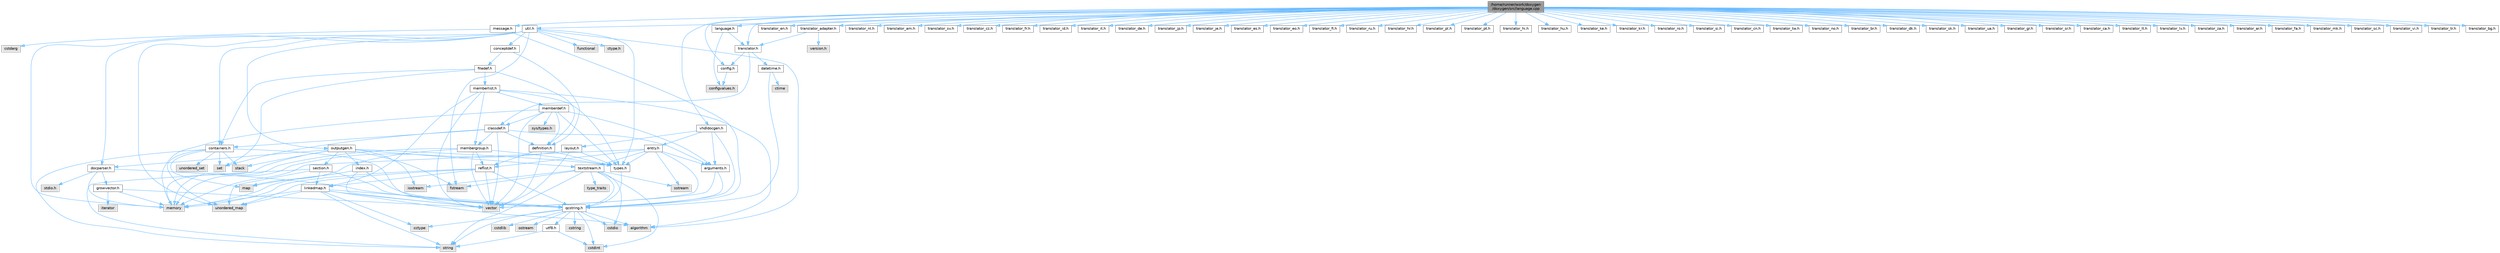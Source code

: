 digraph "/home/runner/work/doxygen/doxygen/src/language.cpp"
{
 // INTERACTIVE_SVG=YES
 // LATEX_PDF_SIZE
  bgcolor="transparent";
  edge [fontname=Helvetica,fontsize=10,labelfontname=Helvetica,labelfontsize=10];
  node [fontname=Helvetica,fontsize=10,shape=box,height=0.2,width=0.4];
  Node1 [label="/home/runner/work/doxygen\l/doxygen/src/language.cpp",height=0.2,width=0.4,color="gray40", fillcolor="grey60", style="filled", fontcolor="black",tooltip=" "];
  Node1 -> Node2 [color="steelblue1",style="solid"];
  Node2 [label="message.h",height=0.2,width=0.4,color="grey40", fillcolor="white", style="filled",URL="$d2/d0d/message_8h.html",tooltip=" "];
  Node2 -> Node3 [color="steelblue1",style="solid"];
  Node3 [label="cstdarg",height=0.2,width=0.4,color="grey60", fillcolor="#E0E0E0", style="filled",tooltip=" "];
  Node2 -> Node4 [color="steelblue1",style="solid"];
  Node4 [label="qcstring.h",height=0.2,width=0.4,color="grey40", fillcolor="white", style="filled",URL="$d7/d5c/qcstring_8h.html",tooltip=" "];
  Node4 -> Node5 [color="steelblue1",style="solid"];
  Node5 [label="string",height=0.2,width=0.4,color="grey60", fillcolor="#E0E0E0", style="filled",tooltip=" "];
  Node4 -> Node6 [color="steelblue1",style="solid"];
  Node6 [label="algorithm",height=0.2,width=0.4,color="grey60", fillcolor="#E0E0E0", style="filled",tooltip=" "];
  Node4 -> Node7 [color="steelblue1",style="solid"];
  Node7 [label="cctype",height=0.2,width=0.4,color="grey60", fillcolor="#E0E0E0", style="filled",tooltip=" "];
  Node4 -> Node8 [color="steelblue1",style="solid"];
  Node8 [label="cstring",height=0.2,width=0.4,color="grey60", fillcolor="#E0E0E0", style="filled",tooltip=" "];
  Node4 -> Node9 [color="steelblue1",style="solid"];
  Node9 [label="cstdio",height=0.2,width=0.4,color="grey60", fillcolor="#E0E0E0", style="filled",tooltip=" "];
  Node4 -> Node10 [color="steelblue1",style="solid"];
  Node10 [label="cstdlib",height=0.2,width=0.4,color="grey60", fillcolor="#E0E0E0", style="filled",tooltip=" "];
  Node4 -> Node11 [color="steelblue1",style="solid"];
  Node11 [label="cstdint",height=0.2,width=0.4,color="grey60", fillcolor="#E0E0E0", style="filled",tooltip=" "];
  Node4 -> Node12 [color="steelblue1",style="solid"];
  Node12 [label="ostream",height=0.2,width=0.4,color="grey60", fillcolor="#E0E0E0", style="filled",tooltip=" "];
  Node4 -> Node13 [color="steelblue1",style="solid"];
  Node13 [label="utf8.h",height=0.2,width=0.4,color="grey40", fillcolor="white", style="filled",URL="$db/d7c/utf8_8h.html",tooltip="Various UTF8 related helper functions."];
  Node13 -> Node11 [color="steelblue1",style="solid"];
  Node13 -> Node5 [color="steelblue1",style="solid"];
  Node1 -> Node14 [color="steelblue1",style="solid"];
  Node14 [label="config.h",height=0.2,width=0.4,color="grey40", fillcolor="white", style="filled",URL="$db/d16/config_8h.html",tooltip=" "];
  Node14 -> Node15 [color="steelblue1",style="solid"];
  Node15 [label="configvalues.h",height=0.2,width=0.4,color="grey60", fillcolor="#E0E0E0", style="filled",tooltip=" "];
  Node1 -> Node16 [color="steelblue1",style="solid"];
  Node16 [label="util.h",height=0.2,width=0.4,color="grey40", fillcolor="white", style="filled",URL="$d8/d3c/util_8h.html",tooltip="A bunch of utility functions."];
  Node16 -> Node17 [color="steelblue1",style="solid"];
  Node17 [label="memory",height=0.2,width=0.4,color="grey60", fillcolor="#E0E0E0", style="filled",tooltip=" "];
  Node16 -> Node18 [color="steelblue1",style="solid"];
  Node18 [label="unordered_map",height=0.2,width=0.4,color="grey60", fillcolor="#E0E0E0", style="filled",tooltip=" "];
  Node16 -> Node6 [color="steelblue1",style="solid"];
  Node16 -> Node19 [color="steelblue1",style="solid"];
  Node19 [label="functional",height=0.2,width=0.4,color="grey60", fillcolor="#E0E0E0", style="filled",tooltip=" "];
  Node16 -> Node20 [color="steelblue1",style="solid"];
  Node20 [label="fstream",height=0.2,width=0.4,color="grey60", fillcolor="#E0E0E0", style="filled",tooltip=" "];
  Node16 -> Node21 [color="steelblue1",style="solid"];
  Node21 [label="ctype.h",height=0.2,width=0.4,color="grey60", fillcolor="#E0E0E0", style="filled",tooltip=" "];
  Node16 -> Node22 [color="steelblue1",style="solid"];
  Node22 [label="types.h",height=0.2,width=0.4,color="grey40", fillcolor="white", style="filled",URL="$d9/d49/types_8h.html",tooltip="This file contains a number of basic enums and types."];
  Node22 -> Node4 [color="steelblue1",style="solid"];
  Node16 -> Node23 [color="steelblue1",style="solid"];
  Node23 [label="docparser.h",height=0.2,width=0.4,color="grey40", fillcolor="white", style="filled",URL="$de/d9c/docparser_8h.html",tooltip=" "];
  Node23 -> Node24 [color="steelblue1",style="solid"];
  Node24 [label="stdio.h",height=0.2,width=0.4,color="grey60", fillcolor="#E0E0E0", style="filled",tooltip=" "];
  Node23 -> Node17 [color="steelblue1",style="solid"];
  Node23 -> Node4 [color="steelblue1",style="solid"];
  Node23 -> Node25 [color="steelblue1",style="solid"];
  Node25 [label="growvector.h",height=0.2,width=0.4,color="grey40", fillcolor="white", style="filled",URL="$d7/d50/growvector_8h.html",tooltip=" "];
  Node25 -> Node26 [color="steelblue1",style="solid"];
  Node26 [label="vector",height=0.2,width=0.4,color="grey60", fillcolor="#E0E0E0", style="filled",tooltip=" "];
  Node25 -> Node17 [color="steelblue1",style="solid"];
  Node25 -> Node27 [color="steelblue1",style="solid"];
  Node27 [label="iterator",height=0.2,width=0.4,color="grey60", fillcolor="#E0E0E0", style="filled",tooltip=" "];
  Node16 -> Node28 [color="steelblue1",style="solid"];
  Node28 [label="containers.h",height=0.2,width=0.4,color="grey40", fillcolor="white", style="filled",URL="$d5/d75/containers_8h.html",tooltip=" "];
  Node28 -> Node26 [color="steelblue1",style="solid"];
  Node28 -> Node5 [color="steelblue1",style="solid"];
  Node28 -> Node29 [color="steelblue1",style="solid"];
  Node29 [label="set",height=0.2,width=0.4,color="grey60", fillcolor="#E0E0E0", style="filled",tooltip=" "];
  Node28 -> Node30 [color="steelblue1",style="solid"];
  Node30 [label="map",height=0.2,width=0.4,color="grey60", fillcolor="#E0E0E0", style="filled",tooltip=" "];
  Node28 -> Node31 [color="steelblue1",style="solid"];
  Node31 [label="unordered_set",height=0.2,width=0.4,color="grey60", fillcolor="#E0E0E0", style="filled",tooltip=" "];
  Node28 -> Node18 [color="steelblue1",style="solid"];
  Node28 -> Node32 [color="steelblue1",style="solid"];
  Node32 [label="stack",height=0.2,width=0.4,color="grey60", fillcolor="#E0E0E0", style="filled",tooltip=" "];
  Node16 -> Node33 [color="steelblue1",style="solid"];
  Node33 [label="outputgen.h",height=0.2,width=0.4,color="grey40", fillcolor="white", style="filled",URL="$df/d06/outputgen_8h.html",tooltip=" "];
  Node33 -> Node17 [color="steelblue1",style="solid"];
  Node33 -> Node32 [color="steelblue1",style="solid"];
  Node33 -> Node34 [color="steelblue1",style="solid"];
  Node34 [label="iostream",height=0.2,width=0.4,color="grey60", fillcolor="#E0E0E0", style="filled",tooltip=" "];
  Node33 -> Node20 [color="steelblue1",style="solid"];
  Node33 -> Node22 [color="steelblue1",style="solid"];
  Node33 -> Node35 [color="steelblue1",style="solid"];
  Node35 [label="index.h",height=0.2,width=0.4,color="grey40", fillcolor="white", style="filled",URL="$d1/db5/index_8h.html",tooltip=" "];
  Node35 -> Node17 [color="steelblue1",style="solid"];
  Node35 -> Node26 [color="steelblue1",style="solid"];
  Node35 -> Node30 [color="steelblue1",style="solid"];
  Node35 -> Node4 [color="steelblue1",style="solid"];
  Node33 -> Node36 [color="steelblue1",style="solid"];
  Node36 [label="section.h",height=0.2,width=0.4,color="grey40", fillcolor="white", style="filled",URL="$d1/d2a/section_8h.html",tooltip=" "];
  Node36 -> Node5 [color="steelblue1",style="solid"];
  Node36 -> Node18 [color="steelblue1",style="solid"];
  Node36 -> Node4 [color="steelblue1",style="solid"];
  Node36 -> Node37 [color="steelblue1",style="solid"];
  Node37 [label="linkedmap.h",height=0.2,width=0.4,color="grey40", fillcolor="white", style="filled",URL="$da/de1/linkedmap_8h.html",tooltip=" "];
  Node37 -> Node18 [color="steelblue1",style="solid"];
  Node37 -> Node26 [color="steelblue1",style="solid"];
  Node37 -> Node17 [color="steelblue1",style="solid"];
  Node37 -> Node5 [color="steelblue1",style="solid"];
  Node37 -> Node6 [color="steelblue1",style="solid"];
  Node37 -> Node7 [color="steelblue1",style="solid"];
  Node37 -> Node4 [color="steelblue1",style="solid"];
  Node33 -> Node38 [color="steelblue1",style="solid"];
  Node38 [label="textstream.h",height=0.2,width=0.4,color="grey40", fillcolor="white", style="filled",URL="$d4/d7d/textstream_8h.html",tooltip=" "];
  Node38 -> Node5 [color="steelblue1",style="solid"];
  Node38 -> Node34 [color="steelblue1",style="solid"];
  Node38 -> Node39 [color="steelblue1",style="solid"];
  Node39 [label="sstream",height=0.2,width=0.4,color="grey60", fillcolor="#E0E0E0", style="filled",tooltip=" "];
  Node38 -> Node11 [color="steelblue1",style="solid"];
  Node38 -> Node9 [color="steelblue1",style="solid"];
  Node38 -> Node20 [color="steelblue1",style="solid"];
  Node38 -> Node40 [color="steelblue1",style="solid"];
  Node40 [label="type_traits",height=0.2,width=0.4,color="grey60", fillcolor="#E0E0E0", style="filled",tooltip=" "];
  Node38 -> Node4 [color="steelblue1",style="solid"];
  Node33 -> Node23 [color="steelblue1",style="solid"];
  Node16 -> Node41 [color="steelblue1",style="solid"];
  Node41 [label="conceptdef.h",height=0.2,width=0.4,color="grey40", fillcolor="white", style="filled",URL="$da/df1/conceptdef_8h.html",tooltip=" "];
  Node41 -> Node42 [color="steelblue1",style="solid"];
  Node42 [label="definition.h",height=0.2,width=0.4,color="grey40", fillcolor="white", style="filled",URL="$df/da1/definition_8h.html",tooltip=" "];
  Node42 -> Node26 [color="steelblue1",style="solid"];
  Node42 -> Node22 [color="steelblue1",style="solid"];
  Node42 -> Node43 [color="steelblue1",style="solid"];
  Node43 [label="reflist.h",height=0.2,width=0.4,color="grey40", fillcolor="white", style="filled",URL="$d1/d02/reflist_8h.html",tooltip=" "];
  Node43 -> Node26 [color="steelblue1",style="solid"];
  Node43 -> Node18 [color="steelblue1",style="solid"];
  Node43 -> Node17 [color="steelblue1",style="solid"];
  Node43 -> Node4 [color="steelblue1",style="solid"];
  Node43 -> Node37 [color="steelblue1",style="solid"];
  Node41 -> Node44 [color="steelblue1",style="solid"];
  Node44 [label="filedef.h",height=0.2,width=0.4,color="grey40", fillcolor="white", style="filled",URL="$d4/d3a/filedef_8h.html",tooltip=" "];
  Node44 -> Node29 [color="steelblue1",style="solid"];
  Node44 -> Node42 [color="steelblue1",style="solid"];
  Node44 -> Node45 [color="steelblue1",style="solid"];
  Node45 [label="memberlist.h",height=0.2,width=0.4,color="grey40", fillcolor="white", style="filled",URL="$dd/d78/memberlist_8h.html",tooltip=" "];
  Node45 -> Node26 [color="steelblue1",style="solid"];
  Node45 -> Node6 [color="steelblue1",style="solid"];
  Node45 -> Node46 [color="steelblue1",style="solid"];
  Node46 [label="memberdef.h",height=0.2,width=0.4,color="grey40", fillcolor="white", style="filled",URL="$d4/d46/memberdef_8h.html",tooltip=" "];
  Node46 -> Node26 [color="steelblue1",style="solid"];
  Node46 -> Node17 [color="steelblue1",style="solid"];
  Node46 -> Node47 [color="steelblue1",style="solid"];
  Node47 [label="sys/types.h",height=0.2,width=0.4,color="grey60", fillcolor="#E0E0E0", style="filled",tooltip=" "];
  Node46 -> Node22 [color="steelblue1",style="solid"];
  Node46 -> Node42 [color="steelblue1",style="solid"];
  Node46 -> Node48 [color="steelblue1",style="solid"];
  Node48 [label="arguments.h",height=0.2,width=0.4,color="grey40", fillcolor="white", style="filled",URL="$df/d9b/arguments_8h.html",tooltip=" "];
  Node48 -> Node26 [color="steelblue1",style="solid"];
  Node48 -> Node4 [color="steelblue1",style="solid"];
  Node46 -> Node49 [color="steelblue1",style="solid"];
  Node49 [label="classdef.h",height=0.2,width=0.4,color="grey40", fillcolor="white", style="filled",URL="$d1/da6/classdef_8h.html",tooltip=" "];
  Node49 -> Node26 [color="steelblue1",style="solid"];
  Node49 -> Node29 [color="steelblue1",style="solid"];
  Node49 -> Node28 [color="steelblue1",style="solid"];
  Node49 -> Node42 [color="steelblue1",style="solid"];
  Node49 -> Node48 [color="steelblue1",style="solid"];
  Node49 -> Node50 [color="steelblue1",style="solid"];
  Node50 [label="membergroup.h",height=0.2,width=0.4,color="grey40", fillcolor="white", style="filled",URL="$d9/d11/membergroup_8h.html",tooltip=" "];
  Node50 -> Node26 [color="steelblue1",style="solid"];
  Node50 -> Node30 [color="steelblue1",style="solid"];
  Node50 -> Node17 [color="steelblue1",style="solid"];
  Node50 -> Node22 [color="steelblue1",style="solid"];
  Node50 -> Node43 [color="steelblue1",style="solid"];
  Node45 -> Node37 [color="steelblue1",style="solid"];
  Node45 -> Node22 [color="steelblue1",style="solid"];
  Node45 -> Node50 [color="steelblue1",style="solid"];
  Node44 -> Node28 [color="steelblue1",style="solid"];
  Node1 -> Node51 [color="steelblue1",style="solid"];
  Node51 [label="language.h",height=0.2,width=0.4,color="grey40", fillcolor="white", style="filled",URL="$d8/dce/language_8h.html",tooltip=" "];
  Node51 -> Node52 [color="steelblue1",style="solid"];
  Node52 [label="translator.h",height=0.2,width=0.4,color="grey40", fillcolor="white", style="filled",URL="$d9/df1/translator_8h.html",tooltip=" "];
  Node52 -> Node49 [color="steelblue1",style="solid"];
  Node52 -> Node14 [color="steelblue1",style="solid"];
  Node52 -> Node53 [color="steelblue1",style="solid"];
  Node53 [label="datetime.h",height=0.2,width=0.4,color="grey40", fillcolor="white", style="filled",URL="$de/d1b/datetime_8h.html",tooltip=" "];
  Node53 -> Node54 [color="steelblue1",style="solid"];
  Node54 [label="ctime",height=0.2,width=0.4,color="grey60", fillcolor="#E0E0E0", style="filled",tooltip=" "];
  Node53 -> Node4 [color="steelblue1",style="solid"];
  Node51 -> Node15 [color="steelblue1",style="solid"];
  Node1 -> Node55 [color="steelblue1",style="solid"];
  Node55 [label="vhdldocgen.h",height=0.2,width=0.4,color="grey40", fillcolor="white", style="filled",URL="$dd/dec/vhdldocgen_8h.html",tooltip=" "];
  Node55 -> Node4 [color="steelblue1",style="solid"];
  Node55 -> Node56 [color="steelblue1",style="solid"];
  Node56 [label="layout.h",height=0.2,width=0.4,color="grey40", fillcolor="white", style="filled",URL="$db/d51/layout_8h.html",tooltip=" "];
  Node56 -> Node17 [color="steelblue1",style="solid"];
  Node56 -> Node26 [color="steelblue1",style="solid"];
  Node56 -> Node22 [color="steelblue1",style="solid"];
  Node55 -> Node48 [color="steelblue1",style="solid"];
  Node55 -> Node57 [color="steelblue1",style="solid"];
  Node57 [label="entry.h",height=0.2,width=0.4,color="grey40", fillcolor="white", style="filled",URL="$d1/dc6/entry_8h.html",tooltip=" "];
  Node57 -> Node26 [color="steelblue1",style="solid"];
  Node57 -> Node17 [color="steelblue1",style="solid"];
  Node57 -> Node39 [color="steelblue1",style="solid"];
  Node57 -> Node22 [color="steelblue1",style="solid"];
  Node57 -> Node48 [color="steelblue1",style="solid"];
  Node57 -> Node43 [color="steelblue1",style="solid"];
  Node57 -> Node38 [color="steelblue1",style="solid"];
  Node1 -> Node52 [color="steelblue1",style="solid"];
  Node1 -> Node58 [color="steelblue1",style="solid"];
  Node58 [label="translator_en.h",height=0.2,width=0.4,color="grey40", fillcolor="white", style="filled",URL="$da/d46/translator__en_8h.html",tooltip=" "];
  Node1 -> Node59 [color="steelblue1",style="solid"];
  Node59 [label="translator_adapter.h",height=0.2,width=0.4,color="grey40", fillcolor="white", style="filled",URL="$da/de6/translator__adapter_8h.html",tooltip=" "];
  Node59 -> Node60 [color="steelblue1",style="solid"];
  Node60 [label="version.h",height=0.2,width=0.4,color="grey60", fillcolor="#E0E0E0", style="filled",tooltip=" "];
  Node59 -> Node52 [color="steelblue1",style="solid"];
  Node1 -> Node61 [color="steelblue1",style="solid"];
  Node61 [label="translator_nl.h",height=0.2,width=0.4,color="grey40", fillcolor="white", style="filled",URL="$da/db1/translator__nl_8h.html",tooltip=" "];
  Node1 -> Node62 [color="steelblue1",style="solid"];
  Node62 [label="translator_am.h",height=0.2,width=0.4,color="grey40", fillcolor="white", style="filled",URL="$d8/d0a/translator__am_8h.html",tooltip=" "];
  Node1 -> Node63 [color="steelblue1",style="solid"];
  Node63 [label="translator_sv.h",height=0.2,width=0.4,color="grey40", fillcolor="white", style="filled",URL="$d5/d54/translator__sv_8h.html",tooltip=" "];
  Node1 -> Node64 [color="steelblue1",style="solid"];
  Node64 [label="translator_cz.h",height=0.2,width=0.4,color="grey40", fillcolor="white", style="filled",URL="$d6/dfb/translator__cz_8h.html",tooltip=" "];
  Node1 -> Node65 [color="steelblue1",style="solid"];
  Node65 [label="translator_fr.h",height=0.2,width=0.4,color="grey40", fillcolor="white", style="filled",URL="$dd/d48/translator__fr_8h.html",tooltip=" "];
  Node1 -> Node66 [color="steelblue1",style="solid"];
  Node66 [label="translator_id.h",height=0.2,width=0.4,color="grey40", fillcolor="white", style="filled",URL="$d7/dce/translator__id_8h.html",tooltip=" "];
  Node1 -> Node67 [color="steelblue1",style="solid"];
  Node67 [label="translator_it.h",height=0.2,width=0.4,color="grey40", fillcolor="white", style="filled",URL="$da/d36/translator__it_8h.html",tooltip=" "];
  Node1 -> Node68 [color="steelblue1",style="solid"];
  Node68 [label="translator_de.h",height=0.2,width=0.4,color="grey40", fillcolor="white", style="filled",URL="$d3/d9b/translator__de_8h.html",tooltip=" "];
  Node1 -> Node69 [color="steelblue1",style="solid"];
  Node69 [label="translator_jp.h",height=0.2,width=0.4,color="grey40", fillcolor="white", style="filled",URL="$d4/d84/translator__jp_8h.html",tooltip=" "];
  Node1 -> Node70 [color="steelblue1",style="solid"];
  Node70 [label="translator_je.h",height=0.2,width=0.4,color="grey40", fillcolor="white", style="filled",URL="$d1/dc5/translator__je_8h.html",tooltip=" "];
  Node1 -> Node71 [color="steelblue1",style="solid"];
  Node71 [label="translator_es.h",height=0.2,width=0.4,color="grey40", fillcolor="white", style="filled",URL="$dd/dc2/translator__es_8h.html",tooltip=" "];
  Node1 -> Node72 [color="steelblue1",style="solid"];
  Node72 [label="translator_eo.h",height=0.2,width=0.4,color="grey40", fillcolor="white", style="filled",URL="$d6/d89/translator__eo_8h.html",tooltip=" "];
  Node1 -> Node73 [color="steelblue1",style="solid"];
  Node73 [label="translator_fi.h",height=0.2,width=0.4,color="grey40", fillcolor="white", style="filled",URL="$db/d17/translator__fi_8h.html",tooltip=" "];
  Node1 -> Node74 [color="steelblue1",style="solid"];
  Node74 [label="translator_ru.h",height=0.2,width=0.4,color="grey40", fillcolor="white", style="filled",URL="$dd/de5/translator__ru_8h.html",tooltip=" "];
  Node1 -> Node75 [color="steelblue1",style="solid"];
  Node75 [label="translator_hr.h",height=0.2,width=0.4,color="grey40", fillcolor="white", style="filled",URL="$d0/d17/translator__hr_8h.html",tooltip=" "];
  Node1 -> Node76 [color="steelblue1",style="solid"];
  Node76 [label="translator_pl.h",height=0.2,width=0.4,color="grey40", fillcolor="white", style="filled",URL="$de/d6a/translator__pl_8h.html",tooltip=" "];
  Node1 -> Node77 [color="steelblue1",style="solid"];
  Node77 [label="translator_pt.h",height=0.2,width=0.4,color="grey40", fillcolor="white", style="filled",URL="$df/dfd/translator__pt_8h.html",tooltip=" "];
  Node1 -> Node78 [color="steelblue1",style="solid"];
  Node78 [label="translator_hi.h",height=0.2,width=0.4,color="grey40", fillcolor="white", style="filled",URL="$d7/dc2/translator__hi_8h.html",tooltip=" "];
  Node1 -> Node79 [color="steelblue1",style="solid"];
  Node79 [label="translator_hu.h",height=0.2,width=0.4,color="grey40", fillcolor="white", style="filled",URL="$d8/d34/translator__hu_8h.html",tooltip=" "];
  Node1 -> Node80 [color="steelblue1",style="solid"];
  Node80 [label="translator_ke.h",height=0.2,width=0.4,color="grey40", fillcolor="white", style="filled",URL="$d1/d55/translator__ke_8h.html",tooltip=" "];
  Node1 -> Node81 [color="steelblue1",style="solid"];
  Node81 [label="translator_kr.h",height=0.2,width=0.4,color="grey40", fillcolor="white", style="filled",URL="$d6/d67/translator__kr_8h.html",tooltip=" "];
  Node1 -> Node82 [color="steelblue1",style="solid"];
  Node82 [label="translator_ro.h",height=0.2,width=0.4,color="grey40", fillcolor="white", style="filled",URL="$df/d0f/translator__ro_8h.html",tooltip=" "];
  Node1 -> Node83 [color="steelblue1",style="solid"];
  Node83 [label="translator_si.h",height=0.2,width=0.4,color="grey40", fillcolor="white", style="filled",URL="$d2/dce/translator__si_8h.html",tooltip=" "];
  Node1 -> Node84 [color="steelblue1",style="solid"];
  Node84 [label="translator_cn.h",height=0.2,width=0.4,color="grey40", fillcolor="white", style="filled",URL="$d8/d41/translator__cn_8h.html",tooltip=" "];
  Node1 -> Node85 [color="steelblue1",style="solid"];
  Node85 [label="translator_tw.h",height=0.2,width=0.4,color="grey40", fillcolor="white", style="filled",URL="$dd/d77/translator__tw_8h.html",tooltip=" "];
  Node1 -> Node86 [color="steelblue1",style="solid"];
  Node86 [label="translator_no.h",height=0.2,width=0.4,color="grey40", fillcolor="white", style="filled",URL="$d7/d05/translator__no_8h.html",tooltip=" "];
  Node1 -> Node87 [color="steelblue1",style="solid"];
  Node87 [label="translator_br.h",height=0.2,width=0.4,color="grey40", fillcolor="white", style="filled",URL="$d5/d55/translator__br_8h.html",tooltip=" "];
  Node1 -> Node88 [color="steelblue1",style="solid"];
  Node88 [label="translator_dk.h",height=0.2,width=0.4,color="grey40", fillcolor="white", style="filled",URL="$d9/de0/translator__dk_8h.html",tooltip="Danish translation."];
  Node1 -> Node89 [color="steelblue1",style="solid"];
  Node89 [label="translator_sk.h",height=0.2,width=0.4,color="grey40", fillcolor="white", style="filled",URL="$d2/d4d/translator__sk_8h.html",tooltip=" "];
  Node1 -> Node90 [color="steelblue1",style="solid"];
  Node90 [label="translator_ua.h",height=0.2,width=0.4,color="grey40", fillcolor="white", style="filled",URL="$d5/d50/translator__ua_8h.html",tooltip=" "];
  Node1 -> Node91 [color="steelblue1",style="solid"];
  Node91 [label="translator_gr.h",height=0.2,width=0.4,color="grey40", fillcolor="white", style="filled",URL="$dd/dad/translator__gr_8h.html",tooltip=" "];
  Node1 -> Node92 [color="steelblue1",style="solid"];
  Node92 [label="translator_sr.h",height=0.2,width=0.4,color="grey40", fillcolor="white", style="filled",URL="$d4/da2/translator__sr_8h.html",tooltip=" "];
  Node1 -> Node93 [color="steelblue1",style="solid"];
  Node93 [label="translator_ca.h",height=0.2,width=0.4,color="grey40", fillcolor="white", style="filled",URL="$d6/dbe/translator__ca_8h.html",tooltip=" "];
  Node1 -> Node94 [color="steelblue1",style="solid"];
  Node94 [label="translator_lt.h",height=0.2,width=0.4,color="grey40", fillcolor="white", style="filled",URL="$d0/d19/translator__lt_8h.html",tooltip=" "];
  Node1 -> Node95 [color="steelblue1",style="solid"];
  Node95 [label="translator_lv.h",height=0.2,width=0.4,color="grey40", fillcolor="white", style="filled",URL="$d9/ded/translator__lv_8h.html",tooltip=" "];
  Node1 -> Node96 [color="steelblue1",style="solid"];
  Node96 [label="translator_za.h",height=0.2,width=0.4,color="grey40", fillcolor="white", style="filled",URL="$d1/d40/translator__za_8h.html",tooltip=" "];
  Node1 -> Node97 [color="steelblue1",style="solid"];
  Node97 [label="translator_ar.h",height=0.2,width=0.4,color="grey40", fillcolor="white", style="filled",URL="$db/d93/translator__ar_8h.html",tooltip=" "];
  Node1 -> Node98 [color="steelblue1",style="solid"];
  Node98 [label="translator_fa.h",height=0.2,width=0.4,color="grey40", fillcolor="white", style="filled",URL="$da/d13/translator__fa_8h.html",tooltip=" "];
  Node1 -> Node99 [color="steelblue1",style="solid"];
  Node99 [label="translator_mk.h",height=0.2,width=0.4,color="grey40", fillcolor="white", style="filled",URL="$da/d33/translator__mk_8h.html",tooltip=" "];
  Node1 -> Node100 [color="steelblue1",style="solid"];
  Node100 [label="translator_sc.h",height=0.2,width=0.4,color="grey40", fillcolor="white", style="filled",URL="$da/d6c/translator__sc_8h.html",tooltip=" "];
  Node1 -> Node101 [color="steelblue1",style="solid"];
  Node101 [label="translator_vi.h",height=0.2,width=0.4,color="grey40", fillcolor="white", style="filled",URL="$d6/d17/translator__vi_8h.html",tooltip=" "];
  Node1 -> Node102 [color="steelblue1",style="solid"];
  Node102 [label="translator_tr.h",height=0.2,width=0.4,color="grey40", fillcolor="white", style="filled",URL="$dc/d68/translator__tr_8h.html",tooltip=" "];
  Node1 -> Node103 [color="steelblue1",style="solid"];
  Node103 [label="translator_bg.h",height=0.2,width=0.4,color="grey40", fillcolor="white", style="filled",URL="$d1/d3b/translator__bg_8h.html",tooltip=" "];
}
